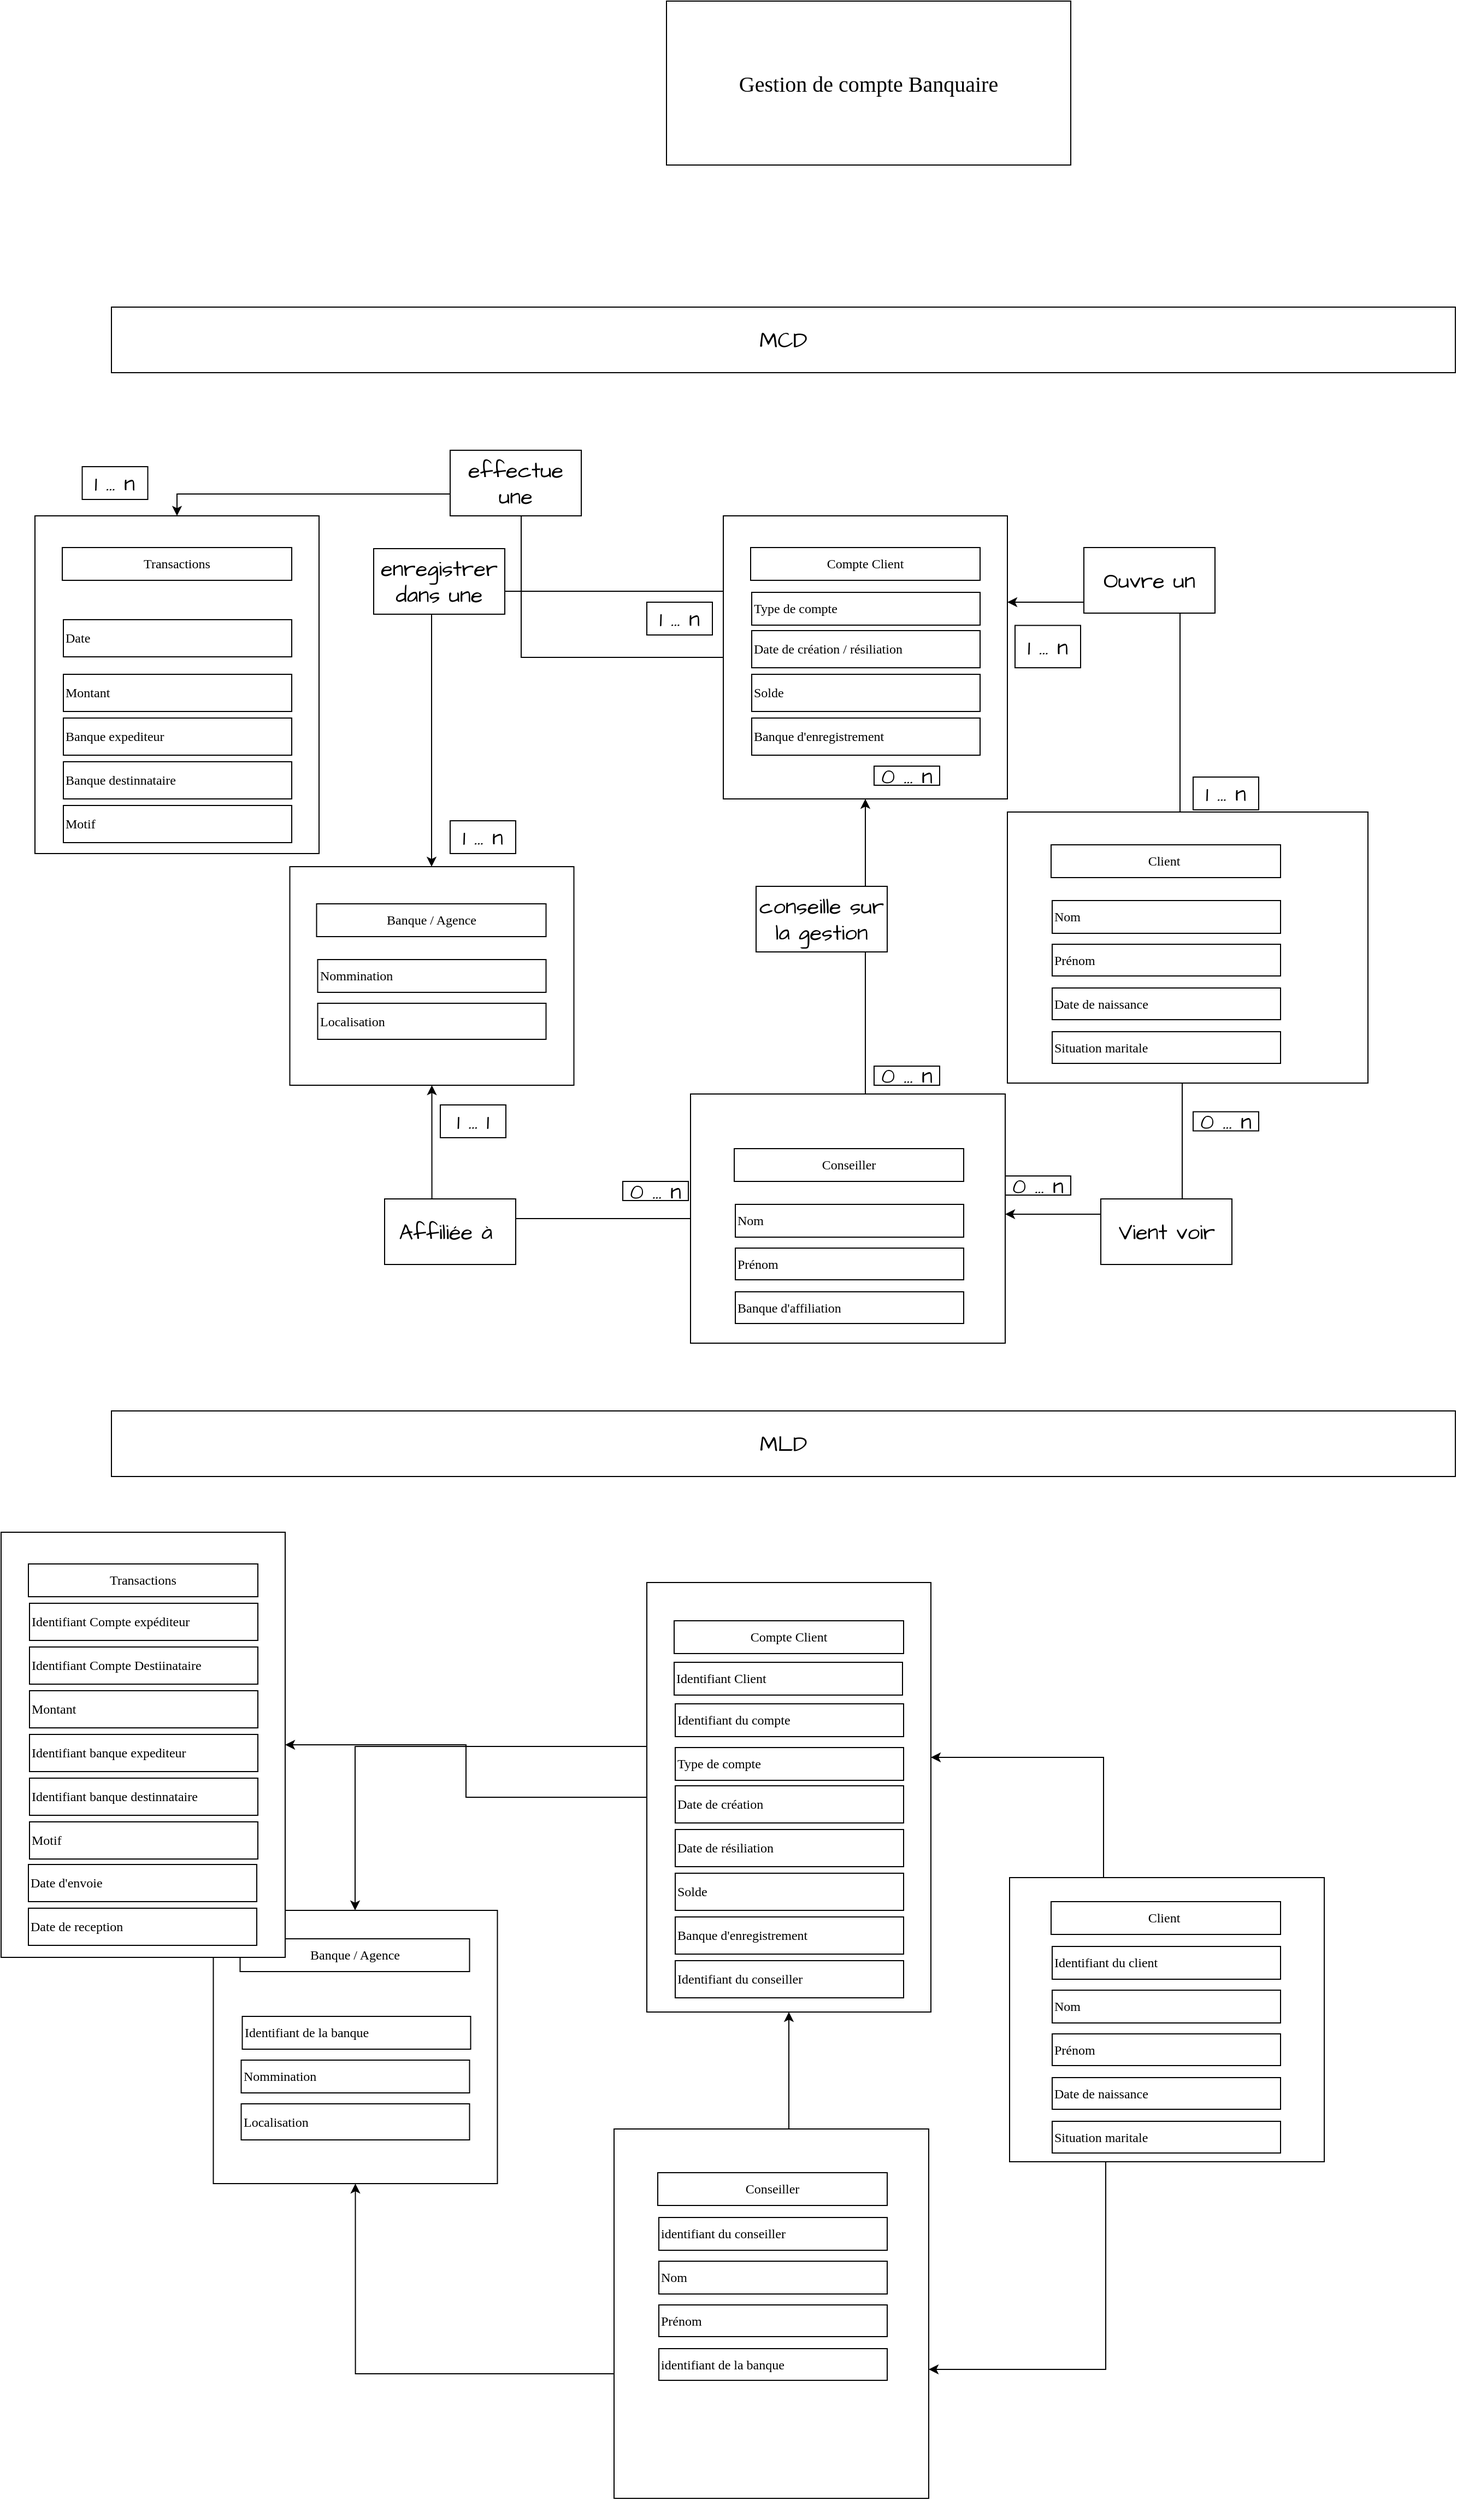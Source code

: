 <mxfile version="22.0.8" type="google">
  <diagram name="Page-1" id="zSlbWLtohsy82lPIaHCv">
    <mxGraphModel grid="1" page="1" gridSize="10" guides="1" tooltips="1" connect="1" arrows="1" fold="1" pageScale="1" pageWidth="827" pageHeight="1169" math="0" shadow="0">
      <root>
        <mxCell id="0" />
        <mxCell id="1" parent="0" />
        <mxCell id="2LoijQER2AwYKau-_3pd-1" value="" style="rounded=0;whiteSpace=wrap;html=1;align=left;" vertex="1" parent="1">
          <mxGeometry x="263.25" y="152" width="260" height="200" as="geometry" />
        </mxCell>
        <mxCell id="2LoijQER2AwYKau-_3pd-2" value="Banque / Agence" style="rounded=0;whiteSpace=wrap;html=1;fontFamily=Verdana;" vertex="1" parent="1">
          <mxGeometry x="287.75" y="186" width="210" height="30" as="geometry" />
        </mxCell>
        <mxCell id="2LoijQER2AwYKau-_3pd-4" value="Nommination" style="rounded=0;whiteSpace=wrap;html=1;align=left;fontFamily=Verdana;" vertex="1" parent="1">
          <mxGeometry x="288.75" y="237" width="209" height="30" as="geometry" />
        </mxCell>
        <mxCell id="2LoijQER2AwYKau-_3pd-5" value="Localisation" style="rounded=0;whiteSpace=wrap;html=1;align=left;fontFamily=Verdana;" vertex="1" parent="1">
          <mxGeometry x="288.75" y="277" width="209" height="33" as="geometry" />
        </mxCell>
        <mxCell id="2LoijQER2AwYKau-_3pd-6" value="" style="rounded=0;whiteSpace=wrap;html=1;align=left;" vertex="1" parent="1">
          <mxGeometry x="920" y="102" width="330" height="248" as="geometry" />
        </mxCell>
        <mxCell id="2LoijQER2AwYKau-_3pd-8" value="Client&amp;nbsp;" style="rounded=0;whiteSpace=wrap;html=1;fontFamily=Verdana;" vertex="1" parent="1">
          <mxGeometry x="960" y="132" width="210" height="30" as="geometry" />
        </mxCell>
        <mxCell id="2LoijQER2AwYKau-_3pd-10" value="Nom" style="rounded=0;whiteSpace=wrap;html=1;align=left;fontFamily=Verdana;" vertex="1" parent="1">
          <mxGeometry x="961" y="183" width="209" height="30" as="geometry" />
        </mxCell>
        <mxCell id="2LoijQER2AwYKau-_3pd-12" value="Prénom" style="rounded=0;whiteSpace=wrap;html=1;align=left;fontFamily=Verdana;" vertex="1" parent="1">
          <mxGeometry x="961" y="223" width="209" height="29" as="geometry" />
        </mxCell>
        <mxCell id="2LoijQER2AwYKau-_3pd-24" value="MLD" style="rounded=0;whiteSpace=wrap;html=1;hachureGap=4;fontFamily=Architects Daughter;fontSource=https%3A%2F%2Ffonts.googleapis.com%2Fcss%3Ffamily%3DArchitects%2BDaughter;fontSize=20;" vertex="1" parent="1">
          <mxGeometry x="100" y="650" width="1230" height="60" as="geometry" />
        </mxCell>
        <mxCell id="2LoijQER2AwYKau-_3pd-103" value="Gestion de compte Banquaire" style="rounded=0;whiteSpace=wrap;html=1;hachureGap=4;fontFamily=Verdana;fontSize=20;" vertex="1" parent="1">
          <mxGeometry x="608" y="-640" width="370" height="150" as="geometry" />
        </mxCell>
        <mxCell id="2LoijQER2AwYKau-_3pd-142" style="edgeStyle=orthogonalEdgeStyle;rounded=0;orthogonalLoop=1;jettySize=auto;html=1;entryX=0.5;entryY=1;entryDx=0;entryDy=0;" edge="1" parent="1" source="2LoijQER2AwYKau-_3pd-135" target="2LoijQER2AwYKau-_3pd-1">
          <mxGeometry relative="1" as="geometry">
            <Array as="points">
              <mxPoint x="393" y="474" />
            </Array>
          </mxGeometry>
        </mxCell>
        <mxCell id="2LoijQER2AwYKau-_3pd-152" style="edgeStyle=orthogonalEdgeStyle;rounded=0;orthogonalLoop=1;jettySize=auto;html=1;exitX=0.75;exitY=0;exitDx=0;exitDy=0;" edge="1" parent="1" source="2LoijQER2AwYKau-_3pd-135" target="2LoijQER2AwYKau-_3pd-144">
          <mxGeometry relative="1" as="geometry">
            <Array as="points">
              <mxPoint x="790" y="360" />
            </Array>
          </mxGeometry>
        </mxCell>
        <mxCell id="2LoijQER2AwYKau-_3pd-135" value="" style="rounded=0;whiteSpace=wrap;html=1;align=left;" vertex="1" parent="1">
          <mxGeometry x="630" y="360" width="288" height="228" as="geometry" />
        </mxCell>
        <mxCell id="2LoijQER2AwYKau-_3pd-136" value="Conseiller" style="rounded=0;whiteSpace=wrap;html=1;fontFamily=Verdana;" vertex="1" parent="1">
          <mxGeometry x="670" y="410" width="210" height="30" as="geometry" />
        </mxCell>
        <mxCell id="2LoijQER2AwYKau-_3pd-138" value="Nom" style="rounded=0;whiteSpace=wrap;html=1;align=left;fontFamily=Verdana;" vertex="1" parent="1">
          <mxGeometry x="671" y="461" width="209" height="30" as="geometry" />
        </mxCell>
        <mxCell id="2LoijQER2AwYKau-_3pd-139" value="Prénom" style="rounded=0;whiteSpace=wrap;html=1;align=left;fontFamily=Verdana;" vertex="1" parent="1">
          <mxGeometry x="671" y="501" width="209" height="29" as="geometry" />
        </mxCell>
        <mxCell id="2LoijQER2AwYKau-_3pd-140" style="edgeStyle=orthogonalEdgeStyle;rounded=0;orthogonalLoop=1;jettySize=auto;html=1;" edge="1" parent="1" source="2LoijQER2AwYKau-_3pd-6" target="2LoijQER2AwYKau-_3pd-135">
          <mxGeometry relative="1" as="geometry">
            <Array as="points">
              <mxPoint x="1080" y="470" />
            </Array>
          </mxGeometry>
        </mxCell>
        <mxCell id="2LoijQER2AwYKau-_3pd-141" value="Vient voir" style="rounded=0;whiteSpace=wrap;html=1;hachureGap=4;fontFamily=Architects Daughter;fontSource=https%3A%2F%2Ffonts.googleapis.com%2Fcss%3Ffamily%3DArchitects%2BDaughter;fontSize=20;" vertex="1" parent="1">
          <mxGeometry x="1005.5" y="456" width="120" height="60" as="geometry" />
        </mxCell>
        <mxCell id="2LoijQER2AwYKau-_3pd-143" value="Affiliée à&amp;nbsp;" style="rounded=0;whiteSpace=wrap;html=1;hachureGap=4;fontFamily=Architects Daughter;fontSource=https%3A%2F%2Ffonts.googleapis.com%2Fcss%3Ffamily%3DArchitects%2BDaughter;fontSize=20;" vertex="1" parent="1">
          <mxGeometry x="350" y="456" width="120" height="60" as="geometry" />
        </mxCell>
        <mxCell id="2LoijQER2AwYKau-_3pd-150" style="edgeStyle=orthogonalEdgeStyle;rounded=0;orthogonalLoop=1;jettySize=auto;html=1;exitX=0;exitY=0.5;exitDx=0;exitDy=0;" edge="1" parent="1" source="2LoijQER2AwYKau-_3pd-144" target="2LoijQER2AwYKau-_3pd-1">
          <mxGeometry relative="1" as="geometry">
            <Array as="points">
              <mxPoint x="660" y="-100" />
              <mxPoint x="393" y="-100" />
            </Array>
          </mxGeometry>
        </mxCell>
        <mxCell id="2LoijQER2AwYKau-_3pd-144" value="" style="rounded=0;whiteSpace=wrap;html=1;align=left;" vertex="1" parent="1">
          <mxGeometry x="660" y="-169" width="260" height="259" as="geometry" />
        </mxCell>
        <mxCell id="2LoijQER2AwYKau-_3pd-406" style="edgeStyle=orthogonalEdgeStyle;rounded=0;orthogonalLoop=1;jettySize=auto;html=1;entryX=0.5;entryY=0;entryDx=0;entryDy=0;" edge="1" parent="1" source="2LoijQER2AwYKau-_3pd-144" target="2LoijQER2AwYKau-_3pd-395">
          <mxGeometry relative="1" as="geometry" />
        </mxCell>
        <mxCell id="2LoijQER2AwYKau-_3pd-145" value="Compte Client" style="rounded=0;whiteSpace=wrap;html=1;fontFamily=Verdana;" vertex="1" parent="1">
          <mxGeometry x="685" y="-140" width="210" height="30" as="geometry" />
        </mxCell>
        <mxCell id="2LoijQER2AwYKau-_3pd-146" value="Type de compte&amp;nbsp;" style="rounded=0;whiteSpace=wrap;html=1;align=left;fontFamily=Verdana;" vertex="1" parent="1">
          <mxGeometry x="686" y="-99" width="209" height="30" as="geometry" />
        </mxCell>
        <mxCell id="2LoijQER2AwYKau-_3pd-147" value="Date de création / résiliation" style="rounded=0;whiteSpace=wrap;html=1;align=left;fontFamily=Verdana;" vertex="1" parent="1">
          <mxGeometry x="686" y="-64" width="209" height="34" as="geometry" />
        </mxCell>
        <mxCell id="2LoijQER2AwYKau-_3pd-148" style="edgeStyle=orthogonalEdgeStyle;rounded=0;orthogonalLoop=1;jettySize=auto;html=1;" edge="1" parent="1" source="2LoijQER2AwYKau-_3pd-6" target="2LoijQER2AwYKau-_3pd-144">
          <mxGeometry relative="1" as="geometry">
            <mxPoint x="1078.0" y="102" as="sourcePoint" />
            <mxPoint x="934" y="-90" as="targetPoint" />
            <Array as="points">
              <mxPoint x="1078" y="-90" />
            </Array>
          </mxGeometry>
        </mxCell>
        <mxCell id="2LoijQER2AwYKau-_3pd-149" value="Ouvre un" style="rounded=0;whiteSpace=wrap;html=1;hachureGap=4;fontFamily=Architects Daughter;fontSource=https%3A%2F%2Ffonts.googleapis.com%2Fcss%3Ffamily%3DArchitects%2BDaughter;fontSize=20;" vertex="1" parent="1">
          <mxGeometry x="990" y="-140" width="120" height="60" as="geometry" />
        </mxCell>
        <mxCell id="2LoijQER2AwYKau-_3pd-151" value="enregistrer dans une" style="rounded=0;whiteSpace=wrap;html=1;hachureGap=4;fontFamily=Architects Daughter;fontSource=https%3A%2F%2Ffonts.googleapis.com%2Fcss%3Ffamily%3DArchitects%2BDaughter;fontSize=20;" vertex="1" parent="1">
          <mxGeometry x="340" y="-139" width="120" height="60" as="geometry" />
        </mxCell>
        <mxCell id="2LoijQER2AwYKau-_3pd-153" value="conseille sur la gestion" style="rounded=0;whiteSpace=wrap;html=1;hachureGap=4;fontFamily=Architects Daughter;fontSource=https%3A%2F%2Ffonts.googleapis.com%2Fcss%3Ffamily%3DArchitects%2BDaughter;fontSize=20;" vertex="1" parent="1">
          <mxGeometry x="690" y="170" width="120" height="60" as="geometry" />
        </mxCell>
        <mxCell id="2LoijQER2AwYKau-_3pd-154" value="MCD" style="rounded=0;whiteSpace=wrap;html=1;hachureGap=4;fontFamily=Architects Daughter;fontSource=https%3A%2F%2Ffonts.googleapis.com%2Fcss%3Ffamily%3DArchitects%2BDaughter;fontSize=20;" vertex="1" parent="1">
          <mxGeometry x="100" y="-360" width="1230" height="60" as="geometry" />
        </mxCell>
        <mxCell id="2LoijQER2AwYKau-_3pd-155" value="Date de naissance" style="rounded=0;whiteSpace=wrap;html=1;align=left;fontFamily=Verdana;" vertex="1" parent="1">
          <mxGeometry x="961" y="263" width="209" height="29" as="geometry" />
        </mxCell>
        <mxCell id="2LoijQER2AwYKau-_3pd-156" value="Banque d&#39;affiliation" style="rounded=0;whiteSpace=wrap;html=1;align=left;fontFamily=Verdana;" vertex="1" parent="1">
          <mxGeometry x="671" y="541" width="209" height="29" as="geometry" />
        </mxCell>
        <mxCell id="2LoijQER2AwYKau-_3pd-157" value="Solde" style="rounded=0;whiteSpace=wrap;html=1;align=left;fontFamily=Verdana;" vertex="1" parent="1">
          <mxGeometry x="686" y="-24" width="209" height="34" as="geometry" />
        </mxCell>
        <mxCell id="2LoijQER2AwYKau-_3pd-158" value="1 ... n" style="rounded=0;whiteSpace=wrap;html=1;hachureGap=4;fontFamily=Architects Daughter;fontSource=https%3A%2F%2Ffonts.googleapis.com%2Fcss%3Ffamily%3DArchitects%2BDaughter;fontSize=20;" vertex="1" parent="1">
          <mxGeometry x="1090" y="70" width="60" height="30" as="geometry" />
        </mxCell>
        <mxCell id="2LoijQER2AwYKau-_3pd-159" value="1 ... n" style="rounded=0;whiteSpace=wrap;html=1;hachureGap=4;fontFamily=Architects Daughter;fontSource=https%3A%2F%2Ffonts.googleapis.com%2Fcss%3Ffamily%3DArchitects%2BDaughter;fontSize=20;" vertex="1" parent="1">
          <mxGeometry x="927" y="-68.75" width="60" height="38.75" as="geometry" />
        </mxCell>
        <mxCell id="2LoijQER2AwYKau-_3pd-162" value="0 ... n" style="rounded=0;whiteSpace=wrap;html=1;hachureGap=4;fontFamily=Architects Daughter;fontSource=https%3A%2F%2Ffonts.googleapis.com%2Fcss%3Ffamily%3DArchitects%2BDaughter;fontSize=20;" vertex="1" parent="1">
          <mxGeometry x="1090" y="376.25" width="60" height="17.5" as="geometry" />
        </mxCell>
        <mxCell id="2LoijQER2AwYKau-_3pd-163" value="0 ... n" style="rounded=0;whiteSpace=wrap;html=1;hachureGap=4;fontFamily=Architects Daughter;fontSource=https%3A%2F%2Ffonts.googleapis.com%2Fcss%3Ffamily%3DArchitects%2BDaughter;fontSize=20;" vertex="1" parent="1">
          <mxGeometry x="918" y="435" width="60" height="17.5" as="geometry" />
        </mxCell>
        <mxCell id="2LoijQER2AwYKau-_3pd-164" value="0 ... n" style="rounded=0;whiteSpace=wrap;html=1;hachureGap=4;fontFamily=Architects Daughter;fontSource=https%3A%2F%2Ffonts.googleapis.com%2Fcss%3Ffamily%3DArchitects%2BDaughter;fontSize=20;" vertex="1" parent="1">
          <mxGeometry x="798" y="334.5" width="60" height="17.5" as="geometry" />
        </mxCell>
        <mxCell id="2LoijQER2AwYKau-_3pd-165" value="0 ... n" style="rounded=0;whiteSpace=wrap;html=1;hachureGap=4;fontFamily=Architects Daughter;fontSource=https%3A%2F%2Ffonts.googleapis.com%2Fcss%3Ffamily%3DArchitects%2BDaughter;fontSize=20;" vertex="1" parent="1">
          <mxGeometry x="798" y="60" width="60" height="17.5" as="geometry" />
        </mxCell>
        <mxCell id="2LoijQER2AwYKau-_3pd-166" value="0 ... n" style="rounded=0;whiteSpace=wrap;html=1;hachureGap=4;fontFamily=Architects Daughter;fontSource=https%3A%2F%2Ffonts.googleapis.com%2Fcss%3Ffamily%3DArchitects%2BDaughter;fontSize=20;" vertex="1" parent="1">
          <mxGeometry x="568" y="440" width="60" height="17.5" as="geometry" />
        </mxCell>
        <mxCell id="2LoijQER2AwYKau-_3pd-167" value="1 ... 1" style="rounded=0;whiteSpace=wrap;html=1;hachureGap=4;fontFamily=Architects Daughter;fontSource=https%3A%2F%2Ffonts.googleapis.com%2Fcss%3Ffamily%3DArchitects%2BDaughter;fontSize=20;" vertex="1" parent="1">
          <mxGeometry x="401" y="370" width="60" height="30" as="geometry" />
        </mxCell>
        <mxCell id="2LoijQER2AwYKau-_3pd-168" value="1 ... n" style="rounded=0;whiteSpace=wrap;html=1;hachureGap=4;fontFamily=Architects Daughter;fontSource=https%3A%2F%2Ffonts.googleapis.com%2Fcss%3Ffamily%3DArchitects%2BDaughter;fontSize=20;" vertex="1" parent="1">
          <mxGeometry x="590" y="-90" width="60" height="30" as="geometry" />
        </mxCell>
        <mxCell id="2LoijQER2AwYKau-_3pd-169" value="1 ... n" style="rounded=0;whiteSpace=wrap;html=1;hachureGap=4;fontFamily=Architects Daughter;fontSource=https%3A%2F%2Ffonts.googleapis.com%2Fcss%3Ffamily%3DArchitects%2BDaughter;fontSize=20;" vertex="1" parent="1">
          <mxGeometry x="410" y="110" width="60" height="30" as="geometry" />
        </mxCell>
        <mxCell id="2LoijQER2AwYKau-_3pd-170" value="Banque d&#39;enregistrement" style="rounded=0;whiteSpace=wrap;html=1;align=left;fontFamily=Verdana;" vertex="1" parent="1">
          <mxGeometry x="686" y="16" width="209" height="34" as="geometry" />
        </mxCell>
        <mxCell id="2LoijQER2AwYKau-_3pd-172" value="" style="rounded=0;whiteSpace=wrap;html=1;align=left;" vertex="1" parent="1">
          <mxGeometry x="193.25" y="1107" width="260" height="250" as="geometry" />
        </mxCell>
        <mxCell id="2LoijQER2AwYKau-_3pd-173" value="Banque / Agence" style="rounded=0;whiteSpace=wrap;html=1;fontFamily=Verdana;" vertex="1" parent="1">
          <mxGeometry x="217.75" y="1133" width="210" height="30" as="geometry" />
        </mxCell>
        <mxCell id="2LoijQER2AwYKau-_3pd-174" value="Nommination" style="rounded=0;whiteSpace=wrap;html=1;align=left;fontFamily=Verdana;" vertex="1" parent="1">
          <mxGeometry x="218.75" y="1244" width="209" height="30" as="geometry" />
        </mxCell>
        <mxCell id="2LoijQER2AwYKau-_3pd-175" value="Localisation" style="rounded=0;whiteSpace=wrap;html=1;align=left;fontFamily=Verdana;" vertex="1" parent="1">
          <mxGeometry x="218.75" y="1284" width="209" height="33" as="geometry" />
        </mxCell>
        <mxCell id="2LoijQER2AwYKau-_3pd-176" value="" style="rounded=0;whiteSpace=wrap;html=1;align=left;" vertex="1" parent="1">
          <mxGeometry x="922" y="1077" width="288" height="260" as="geometry" />
        </mxCell>
        <mxCell id="2LoijQER2AwYKau-_3pd-177" value="Client&amp;nbsp;" style="rounded=0;whiteSpace=wrap;html=1;fontFamily=Verdana;" vertex="1" parent="1">
          <mxGeometry x="960" y="1099" width="210" height="30" as="geometry" />
        </mxCell>
        <mxCell id="2LoijQER2AwYKau-_3pd-178" value="Nom" style="rounded=0;whiteSpace=wrap;html=1;align=left;fontFamily=Verdana;" vertex="1" parent="1">
          <mxGeometry x="961" y="1180" width="209" height="30" as="geometry" />
        </mxCell>
        <mxCell id="2LoijQER2AwYKau-_3pd-179" value="Prénom" style="rounded=0;whiteSpace=wrap;html=1;align=left;fontFamily=Verdana;" vertex="1" parent="1">
          <mxGeometry x="961" y="1220" width="209" height="29" as="geometry" />
        </mxCell>
        <mxCell id="2LoijQER2AwYKau-_3pd-180" style="edgeStyle=orthogonalEdgeStyle;rounded=0;orthogonalLoop=1;jettySize=auto;html=1;entryX=0.5;entryY=1;entryDx=0;entryDy=0;" edge="1" parent="1" source="2LoijQER2AwYKau-_3pd-182" target="2LoijQER2AwYKau-_3pd-172">
          <mxGeometry relative="1" as="geometry">
            <Array as="points">
              <mxPoint x="323" y="1531" />
            </Array>
          </mxGeometry>
        </mxCell>
        <mxCell id="2LoijQER2AwYKau-_3pd-181" style="edgeStyle=orthogonalEdgeStyle;rounded=0;orthogonalLoop=1;jettySize=auto;html=1;exitX=0.75;exitY=0;exitDx=0;exitDy=0;" edge="1" parent="1" source="2LoijQER2AwYKau-_3pd-182" target="2LoijQER2AwYKau-_3pd-190">
          <mxGeometry relative="1" as="geometry">
            <Array as="points">
              <mxPoint x="720" y="1417" />
            </Array>
          </mxGeometry>
        </mxCell>
        <mxCell id="2LoijQER2AwYKau-_3pd-182" value="" style="rounded=0;whiteSpace=wrap;html=1;align=left;" vertex="1" parent="1">
          <mxGeometry x="560" y="1307" width="288" height="338" as="geometry" />
        </mxCell>
        <mxCell id="2LoijQER2AwYKau-_3pd-183" value="Conseiller" style="rounded=0;whiteSpace=wrap;html=1;fontFamily=Verdana;" vertex="1" parent="1">
          <mxGeometry x="600" y="1347" width="210" height="30" as="geometry" />
        </mxCell>
        <mxCell id="2LoijQER2AwYKau-_3pd-184" value="Nom" style="rounded=0;whiteSpace=wrap;html=1;align=left;fontFamily=Verdana;" vertex="1" parent="1">
          <mxGeometry x="601" y="1428" width="209" height="30" as="geometry" />
        </mxCell>
        <mxCell id="2LoijQER2AwYKau-_3pd-185" value="Prénom" style="rounded=0;whiteSpace=wrap;html=1;align=left;fontFamily=Verdana;" vertex="1" parent="1">
          <mxGeometry x="601" y="1468" width="209" height="29" as="geometry" />
        </mxCell>
        <mxCell id="2LoijQER2AwYKau-_3pd-186" style="edgeStyle=orthogonalEdgeStyle;rounded=0;orthogonalLoop=1;jettySize=auto;html=1;" edge="1" parent="1" source="2LoijQER2AwYKau-_3pd-176" target="2LoijQER2AwYKau-_3pd-182">
          <mxGeometry relative="1" as="geometry">
            <Array as="points">
              <mxPoint x="1010" y="1527" />
            </Array>
          </mxGeometry>
        </mxCell>
        <mxCell id="2LoijQER2AwYKau-_3pd-189" style="edgeStyle=orthogonalEdgeStyle;rounded=0;orthogonalLoop=1;jettySize=auto;html=1;exitX=0;exitY=0.5;exitDx=0;exitDy=0;" edge="1" parent="1" source="2LoijQER2AwYKau-_3pd-190" target="2LoijQER2AwYKau-_3pd-172">
          <mxGeometry relative="1" as="geometry">
            <Array as="points">
              <mxPoint x="590" y="957" />
              <mxPoint x="323" y="957" />
            </Array>
          </mxGeometry>
        </mxCell>
        <mxCell id="2LoijQER2AwYKau-_3pd-416" style="edgeStyle=orthogonalEdgeStyle;rounded=0;orthogonalLoop=1;jettySize=auto;html=1;" edge="1" parent="1" source="2LoijQER2AwYKau-_3pd-190" target="2LoijQER2AwYKau-_3pd-410">
          <mxGeometry relative="1" as="geometry" />
        </mxCell>
        <mxCell id="2LoijQER2AwYKau-_3pd-190" value="" style="rounded=0;whiteSpace=wrap;html=1;align=left;" vertex="1" parent="1">
          <mxGeometry x="590" y="807" width="260" height="393" as="geometry" />
        </mxCell>
        <mxCell id="2LoijQER2AwYKau-_3pd-191" value="Compte Client" style="rounded=0;whiteSpace=wrap;html=1;fontFamily=Verdana;" vertex="1" parent="1">
          <mxGeometry x="615" y="842" width="210" height="30" as="geometry" />
        </mxCell>
        <mxCell id="2LoijQER2AwYKau-_3pd-192" value="Type de compte&amp;nbsp;" style="rounded=0;whiteSpace=wrap;html=1;align=left;fontFamily=Verdana;" vertex="1" parent="1">
          <mxGeometry x="616" y="958" width="209" height="30" as="geometry" />
        </mxCell>
        <mxCell id="2LoijQER2AwYKau-_3pd-193" value="Date de création" style="rounded=0;whiteSpace=wrap;html=1;align=left;fontFamily=Verdana;" vertex="1" parent="1">
          <mxGeometry x="616" y="993" width="209" height="34" as="geometry" />
        </mxCell>
        <mxCell id="2LoijQER2AwYKau-_3pd-194" style="edgeStyle=orthogonalEdgeStyle;rounded=0;orthogonalLoop=1;jettySize=auto;html=1;" edge="1" parent="1" source="2LoijQER2AwYKau-_3pd-176" target="2LoijQER2AwYKau-_3pd-190">
          <mxGeometry relative="1" as="geometry">
            <mxPoint x="1008.0" y="1159" as="sourcePoint" />
            <mxPoint x="864" y="967" as="targetPoint" />
            <Array as="points">
              <mxPoint x="1008" y="967" />
            </Array>
          </mxGeometry>
        </mxCell>
        <mxCell id="2LoijQER2AwYKau-_3pd-198" value="Date de naissance" style="rounded=0;whiteSpace=wrap;html=1;align=left;fontFamily=Verdana;" vertex="1" parent="1">
          <mxGeometry x="961" y="1260" width="209" height="29" as="geometry" />
        </mxCell>
        <mxCell id="2LoijQER2AwYKau-_3pd-199" value="identifiant de la banque&amp;nbsp;" style="rounded=0;whiteSpace=wrap;html=1;align=left;fontFamily=Verdana;" vertex="1" parent="1">
          <mxGeometry x="601" y="1508" width="209" height="29" as="geometry" />
        </mxCell>
        <mxCell id="2LoijQER2AwYKau-_3pd-200" value="Solde" style="rounded=0;whiteSpace=wrap;html=1;align=left;fontFamily=Verdana;" vertex="1" parent="1">
          <mxGeometry x="616" y="1073" width="209" height="34" as="geometry" />
        </mxCell>
        <mxCell id="2LoijQER2AwYKau-_3pd-211" value="Banque d&#39;enregistrement" style="rounded=0;whiteSpace=wrap;html=1;align=left;fontFamily=Verdana;" vertex="1" parent="1">
          <mxGeometry x="616" y="1113" width="209" height="34" as="geometry" />
        </mxCell>
        <mxCell id="2LoijQER2AwYKau-_3pd-212" value="Identifiant du client&amp;nbsp;" style="rounded=0;whiteSpace=wrap;html=1;align=left;fontFamily=Verdana;" vertex="1" parent="1">
          <mxGeometry x="961" y="1140" width="209" height="30" as="geometry" />
        </mxCell>
        <mxCell id="2LoijQER2AwYKau-_3pd-213" value="Identifiant du compte" style="rounded=0;whiteSpace=wrap;html=1;align=left;fontFamily=Verdana;" vertex="1" parent="1">
          <mxGeometry x="616" y="918" width="209" height="30" as="geometry" />
        </mxCell>
        <mxCell id="2LoijQER2AwYKau-_3pd-214" value="Identifiant de la banque&amp;nbsp;" style="rounded=0;whiteSpace=wrap;html=1;align=left;fontFamily=Verdana;" vertex="1" parent="1">
          <mxGeometry x="219.75" y="1204" width="209" height="30" as="geometry" />
        </mxCell>
        <mxCell id="2LoijQER2AwYKau-_3pd-215" value="identifiant du conseiller&amp;nbsp;" style="rounded=0;whiteSpace=wrap;html=1;align=left;fontFamily=Verdana;" vertex="1" parent="1">
          <mxGeometry x="601" y="1388" width="209" height="30" as="geometry" />
        </mxCell>
        <mxCell id="2LoijQER2AwYKau-_3pd-280" value="Identifiant Client" style="rounded=0;whiteSpace=wrap;html=1;align=left;fontFamily=Verdana;" vertex="1" parent="1">
          <mxGeometry x="615" y="880" width="209" height="30" as="geometry" />
        </mxCell>
        <mxCell id="2LoijQER2AwYKau-_3pd-284" value="Identifiant du conseiller" style="rounded=0;whiteSpace=wrap;html=1;align=left;fontFamily=Verdana;" vertex="1" parent="1">
          <mxGeometry x="616" y="1153" width="209" height="34" as="geometry" />
        </mxCell>
        <mxCell id="2LoijQER2AwYKau-_3pd-287" value="Situation maritale" style="rounded=0;whiteSpace=wrap;html=1;align=left;fontFamily=Verdana;" vertex="1" parent="1">
          <mxGeometry x="961" y="303" width="209" height="29" as="geometry" />
        </mxCell>
        <mxCell id="2LoijQER2AwYKau-_3pd-294" value="Situation maritale" style="rounded=0;whiteSpace=wrap;html=1;align=left;fontFamily=Verdana;" vertex="1" parent="1">
          <mxGeometry x="961" y="1300" width="209" height="29" as="geometry" />
        </mxCell>
        <mxCell id="2LoijQER2AwYKau-_3pd-297" value="Date de résiliation" style="rounded=0;whiteSpace=wrap;html=1;align=left;fontFamily=Verdana;" vertex="1" parent="1">
          <mxGeometry x="616" y="1033" width="209" height="34" as="geometry" />
        </mxCell>
        <mxCell id="2LoijQER2AwYKau-_3pd-395" value="" style="rounded=0;whiteSpace=wrap;html=1;align=left;" vertex="1" parent="1">
          <mxGeometry x="30" y="-169" width="260" height="309" as="geometry" />
        </mxCell>
        <mxCell id="2LoijQER2AwYKau-_3pd-396" value="Transactions" style="rounded=0;whiteSpace=wrap;html=1;fontFamily=Verdana;" vertex="1" parent="1">
          <mxGeometry x="55" y="-140" width="210" height="30" as="geometry" />
        </mxCell>
        <mxCell id="2LoijQER2AwYKau-_3pd-399" value="Montant" style="rounded=0;whiteSpace=wrap;html=1;align=left;fontFamily=Verdana;" vertex="1" parent="1">
          <mxGeometry x="56" y="-24" width="209" height="34" as="geometry" />
        </mxCell>
        <mxCell id="2LoijQER2AwYKau-_3pd-401" value="Banque expediteur" style="rounded=0;whiteSpace=wrap;html=1;align=left;fontFamily=Verdana;" vertex="1" parent="1">
          <mxGeometry x="56" y="16" width="209" height="34" as="geometry" />
        </mxCell>
        <mxCell id="2LoijQER2AwYKau-_3pd-404" value="Banque destinnataire" style="rounded=0;whiteSpace=wrap;html=1;align=left;fontFamily=Verdana;" vertex="1" parent="1">
          <mxGeometry x="56" y="56" width="209" height="34" as="geometry" />
        </mxCell>
        <mxCell id="2LoijQER2AwYKau-_3pd-405" value="Motif" style="rounded=0;whiteSpace=wrap;html=1;align=left;fontFamily=Verdana;" vertex="1" parent="1">
          <mxGeometry x="56" y="96" width="209" height="34" as="geometry" />
        </mxCell>
        <mxCell id="2LoijQER2AwYKau-_3pd-409" value="effectue une" style="rounded=0;whiteSpace=wrap;html=1;hachureGap=4;fontFamily=Architects Daughter;fontSource=https%3A%2F%2Ffonts.googleapis.com%2Fcss%3Ffamily%3DArchitects%2BDaughter;fontSize=20;" vertex="1" parent="1">
          <mxGeometry x="410" y="-229" width="120" height="60" as="geometry" />
        </mxCell>
        <mxCell id="2LoijQER2AwYKau-_3pd-410" value="" style="rounded=0;whiteSpace=wrap;html=1;align=left;" vertex="1" parent="1">
          <mxGeometry x="-1" y="761" width="260" height="389" as="geometry" />
        </mxCell>
        <mxCell id="2LoijQER2AwYKau-_3pd-411" value="Transactions" style="rounded=0;whiteSpace=wrap;html=1;fontFamily=Verdana;" vertex="1" parent="1">
          <mxGeometry x="24" y="790" width="210" height="30" as="geometry" />
        </mxCell>
        <mxCell id="2LoijQER2AwYKau-_3pd-412" value="Montant" style="rounded=0;whiteSpace=wrap;html=1;align=left;fontFamily=Verdana;" vertex="1" parent="1">
          <mxGeometry x="25" y="906" width="209" height="34" as="geometry" />
        </mxCell>
        <mxCell id="2LoijQER2AwYKau-_3pd-413" value="Identifiant&amp;nbsp;banque expediteur" style="rounded=0;whiteSpace=wrap;html=1;align=left;fontFamily=Verdana;" vertex="1" parent="1">
          <mxGeometry x="25" y="946" width="209" height="34" as="geometry" />
        </mxCell>
        <mxCell id="2LoijQER2AwYKau-_3pd-414" value="Identifiant banque destinnataire" style="rounded=0;whiteSpace=wrap;html=1;align=left;fontFamily=Verdana;" vertex="1" parent="1">
          <mxGeometry x="25" y="986" width="209" height="34" as="geometry" />
        </mxCell>
        <mxCell id="2LoijQER2AwYKau-_3pd-415" value="Motif" style="rounded=0;whiteSpace=wrap;html=1;align=left;fontFamily=Verdana;" vertex="1" parent="1">
          <mxGeometry x="25" y="1026" width="209" height="34" as="geometry" />
        </mxCell>
        <mxCell id="2LoijQER2AwYKau-_3pd-417" value="Identifiant Compte Destiinataire" style="rounded=0;whiteSpace=wrap;html=1;align=left;fontFamily=Verdana;" vertex="1" parent="1">
          <mxGeometry x="25" y="866" width="209" height="34" as="geometry" />
        </mxCell>
        <mxCell id="2LoijQER2AwYKau-_3pd-418" value="Identifiant Compte expéditeur" style="rounded=0;whiteSpace=wrap;html=1;align=left;fontFamily=Verdana;" vertex="1" parent="1">
          <mxGeometry x="25" y="826" width="209" height="34" as="geometry" />
        </mxCell>
        <mxCell id="2LoijQER2AwYKau-_3pd-428" value="Date" style="rounded=0;whiteSpace=wrap;html=1;align=left;fontFamily=Verdana;" vertex="1" parent="1">
          <mxGeometry x="56" y="-74" width="209" height="34" as="geometry" />
        </mxCell>
        <mxCell id="2LoijQER2AwYKau-_3pd-430" value="Date d&#39;envoie" style="rounded=0;whiteSpace=wrap;html=1;align=left;fontFamily=Verdana;" vertex="1" parent="1">
          <mxGeometry x="24" y="1065" width="209" height="34" as="geometry" />
        </mxCell>
        <mxCell id="2LoijQER2AwYKau-_3pd-431" value="Date de reception" style="rounded=0;whiteSpace=wrap;html=1;align=left;fontFamily=Verdana;" vertex="1" parent="1">
          <mxGeometry x="24" y="1105" width="209" height="34" as="geometry" />
        </mxCell>
        <mxCell id="2LoijQER2AwYKau-_3pd-441" value="1 ... n" style="rounded=0;whiteSpace=wrap;html=1;hachureGap=4;fontFamily=Architects Daughter;fontSource=https%3A%2F%2Ffonts.googleapis.com%2Fcss%3Ffamily%3DArchitects%2BDaughter;fontSize=20;" vertex="1" parent="1">
          <mxGeometry x="73.25" y="-214" width="60" height="30" as="geometry" />
        </mxCell>
      </root>
    </mxGraphModel>
  </diagram>
</mxfile>
